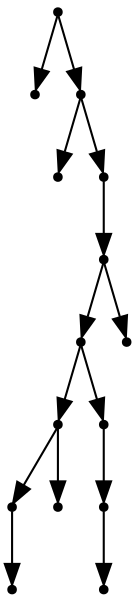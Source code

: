 digraph {
  14 [shape=point];
  0 [shape=point];
  13 [shape=point];
  1 [shape=point];
  12 [shape=point];
  11 [shape=point];
  9 [shape=point];
  5 [shape=point];
  3 [shape=point];
  2 [shape=point];
  4 [shape=point];
  8 [shape=point];
  7 [shape=point];
  6 [shape=point];
  10 [shape=point];
14 -> 0;
14 -> 13;
13 -> 1;
13 -> 12;
12 -> 11;
11 -> 9;
9 -> 5;
5 -> 3;
3 -> 2;
5 -> 4;
9 -> 8;
8 -> 7;
7 -> 6;
11 -> 10;
}
